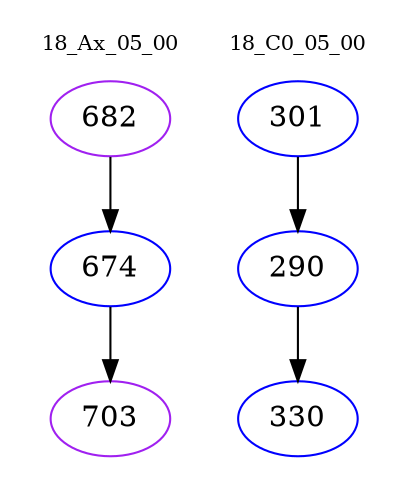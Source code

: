 digraph{
subgraph cluster_0 {
color = white
label = "18_Ax_05_00";
fontsize=10;
T0_682 [label="682", color="purple"]
T0_682 -> T0_674 [color="black"]
T0_674 [label="674", color="blue"]
T0_674 -> T0_703 [color="black"]
T0_703 [label="703", color="purple"]
}
subgraph cluster_1 {
color = white
label = "18_C0_05_00";
fontsize=10;
T1_301 [label="301", color="blue"]
T1_301 -> T1_290 [color="black"]
T1_290 [label="290", color="blue"]
T1_290 -> T1_330 [color="black"]
T1_330 [label="330", color="blue"]
}
}
